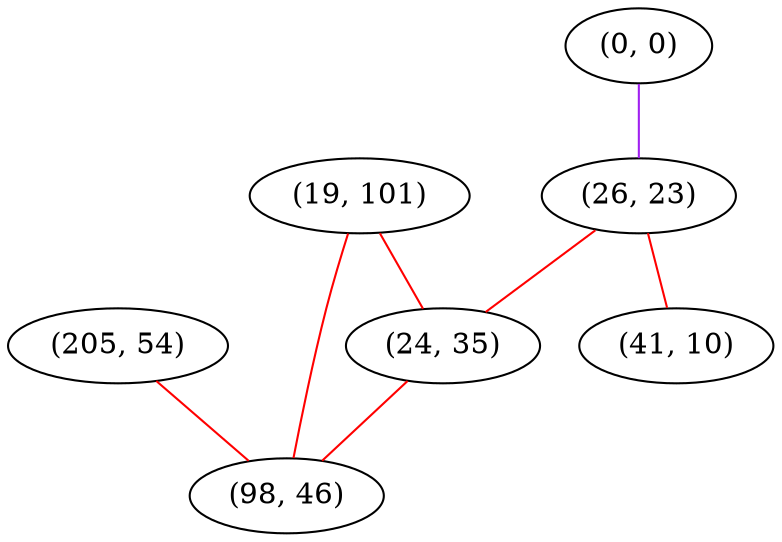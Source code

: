 graph "" {
"(205, 54)";
"(0, 0)";
"(26, 23)";
"(19, 101)";
"(41, 10)";
"(24, 35)";
"(98, 46)";
"(205, 54)" -- "(98, 46)"  [color=red, key=0, weight=1];
"(0, 0)" -- "(26, 23)"  [color=purple, key=0, weight=4];
"(26, 23)" -- "(41, 10)"  [color=red, key=0, weight=1];
"(26, 23)" -- "(24, 35)"  [color=red, key=0, weight=1];
"(19, 101)" -- "(24, 35)"  [color=red, key=0, weight=1];
"(19, 101)" -- "(98, 46)"  [color=red, key=0, weight=1];
"(24, 35)" -- "(98, 46)"  [color=red, key=0, weight=1];
}

